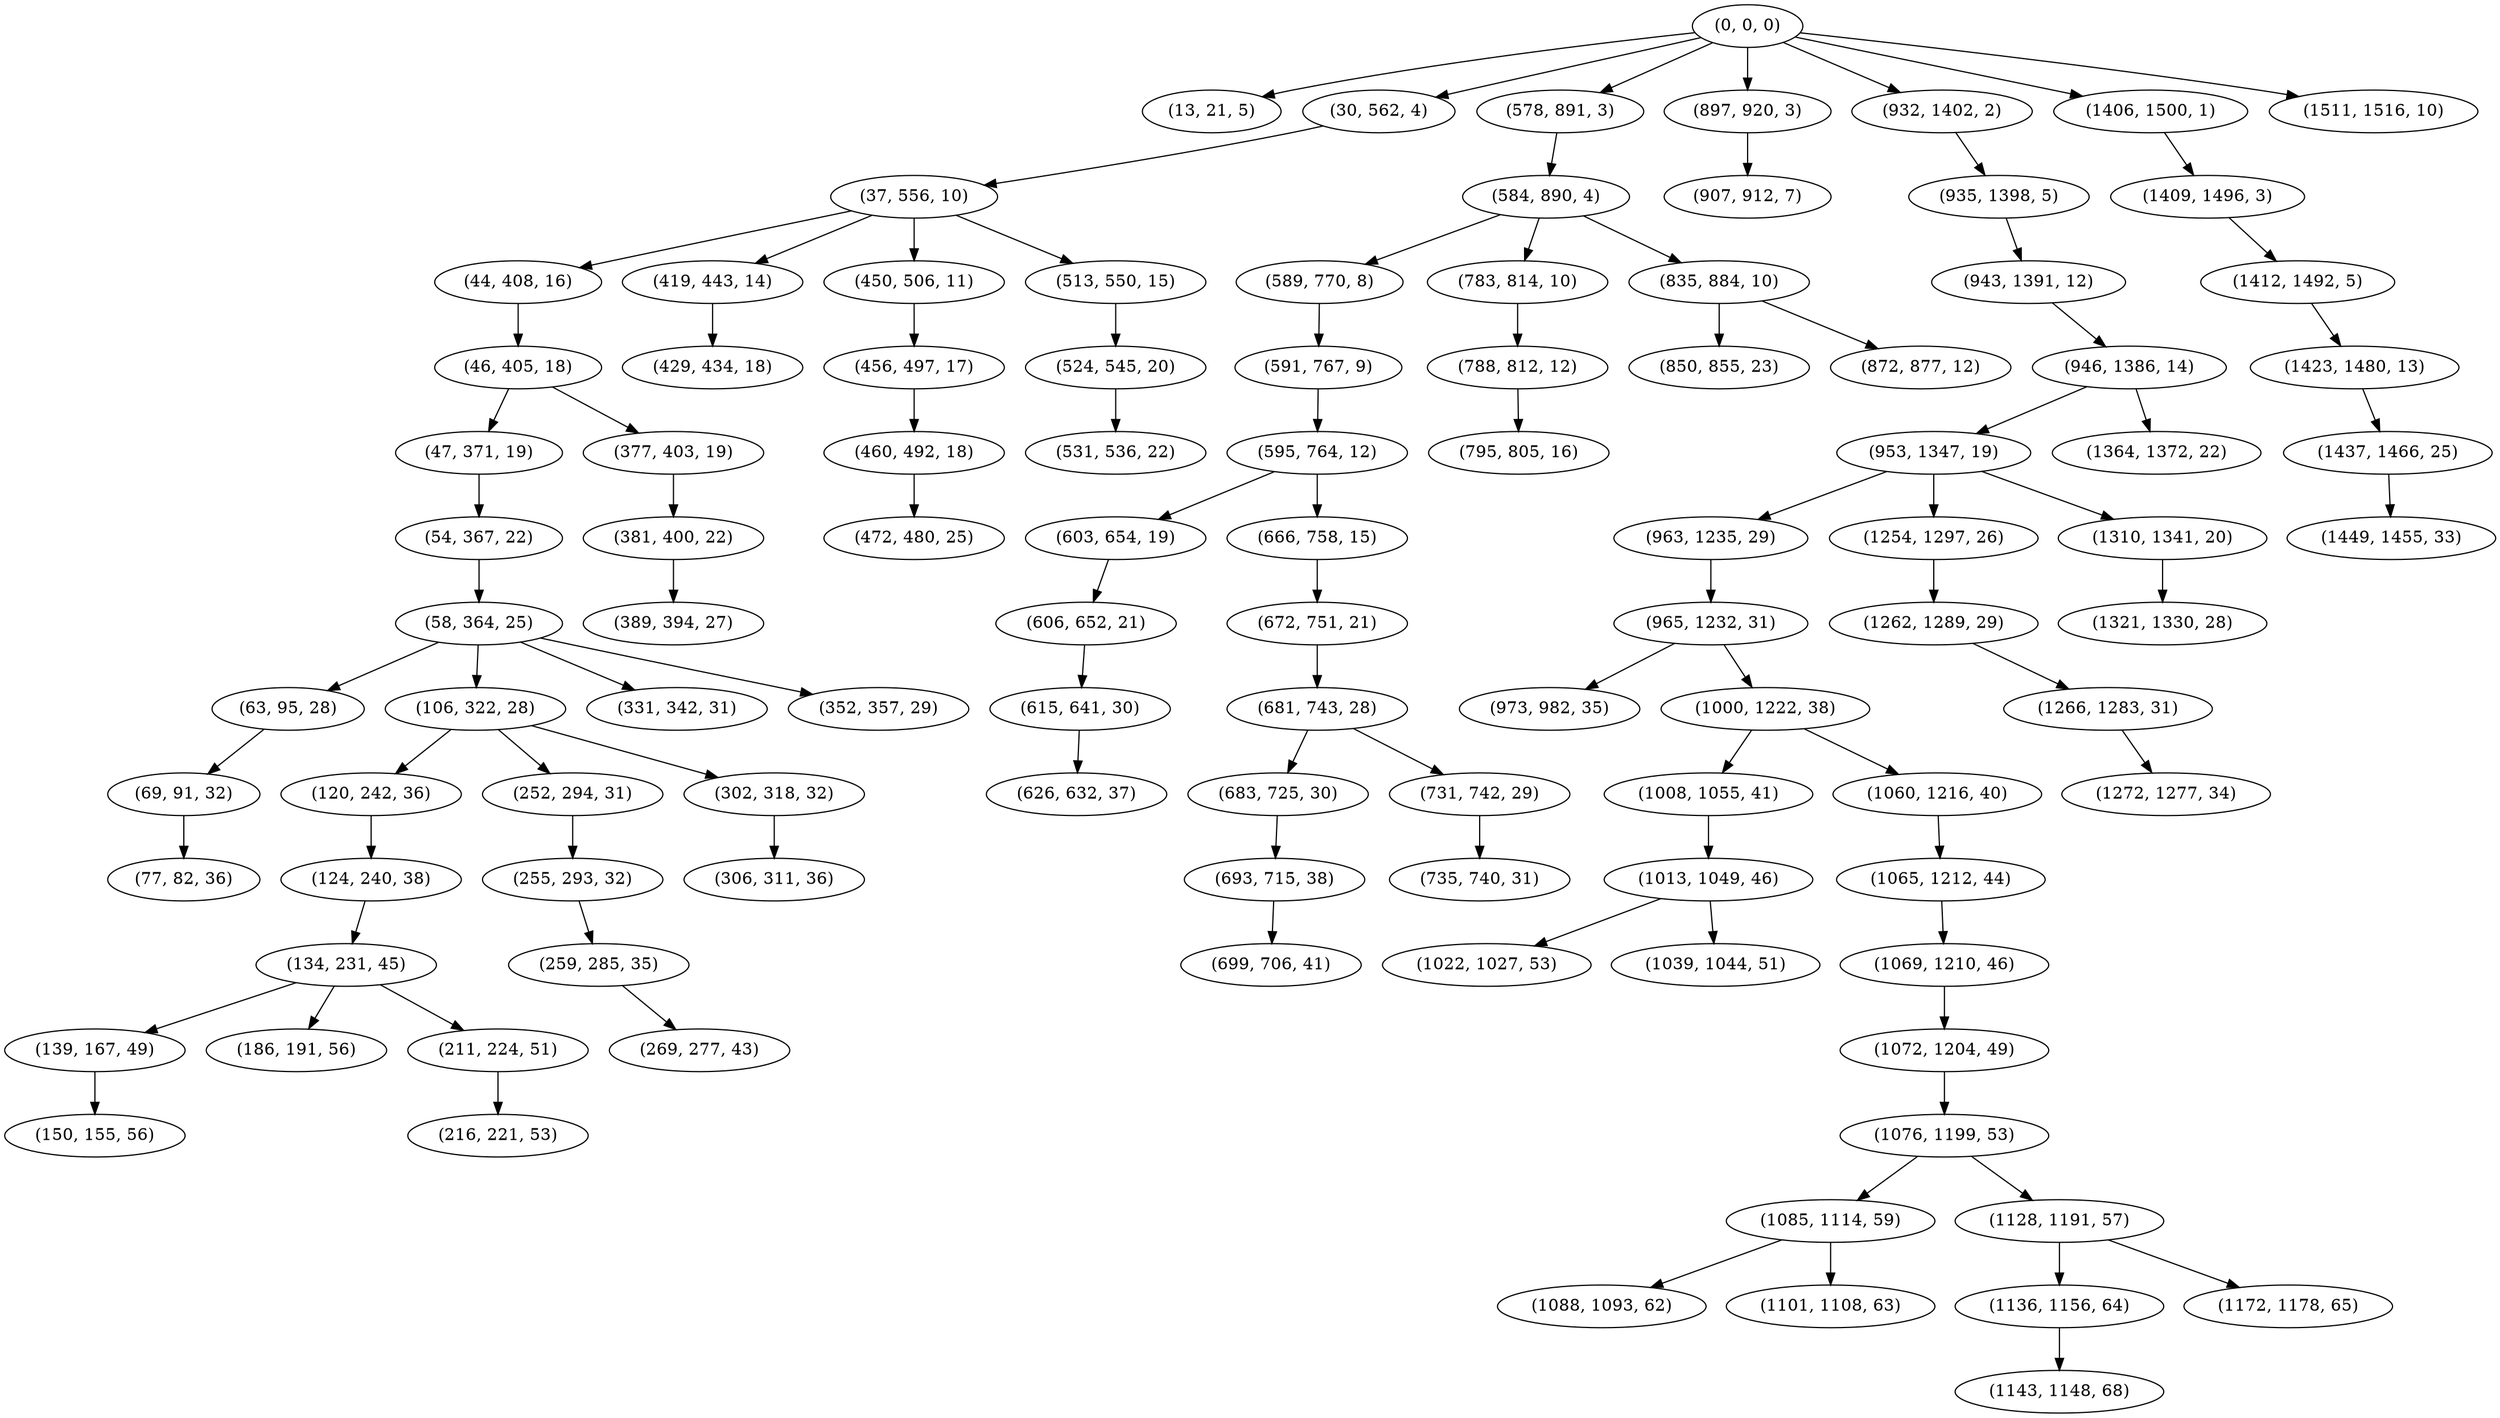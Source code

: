 digraph tree {
    "(0, 0, 0)";
    "(13, 21, 5)";
    "(30, 562, 4)";
    "(37, 556, 10)";
    "(44, 408, 16)";
    "(46, 405, 18)";
    "(47, 371, 19)";
    "(54, 367, 22)";
    "(58, 364, 25)";
    "(63, 95, 28)";
    "(69, 91, 32)";
    "(77, 82, 36)";
    "(106, 322, 28)";
    "(120, 242, 36)";
    "(124, 240, 38)";
    "(134, 231, 45)";
    "(139, 167, 49)";
    "(150, 155, 56)";
    "(186, 191, 56)";
    "(211, 224, 51)";
    "(216, 221, 53)";
    "(252, 294, 31)";
    "(255, 293, 32)";
    "(259, 285, 35)";
    "(269, 277, 43)";
    "(302, 318, 32)";
    "(306, 311, 36)";
    "(331, 342, 31)";
    "(352, 357, 29)";
    "(377, 403, 19)";
    "(381, 400, 22)";
    "(389, 394, 27)";
    "(419, 443, 14)";
    "(429, 434, 18)";
    "(450, 506, 11)";
    "(456, 497, 17)";
    "(460, 492, 18)";
    "(472, 480, 25)";
    "(513, 550, 15)";
    "(524, 545, 20)";
    "(531, 536, 22)";
    "(578, 891, 3)";
    "(584, 890, 4)";
    "(589, 770, 8)";
    "(591, 767, 9)";
    "(595, 764, 12)";
    "(603, 654, 19)";
    "(606, 652, 21)";
    "(615, 641, 30)";
    "(626, 632, 37)";
    "(666, 758, 15)";
    "(672, 751, 21)";
    "(681, 743, 28)";
    "(683, 725, 30)";
    "(693, 715, 38)";
    "(699, 706, 41)";
    "(731, 742, 29)";
    "(735, 740, 31)";
    "(783, 814, 10)";
    "(788, 812, 12)";
    "(795, 805, 16)";
    "(835, 884, 10)";
    "(850, 855, 23)";
    "(872, 877, 12)";
    "(897, 920, 3)";
    "(907, 912, 7)";
    "(932, 1402, 2)";
    "(935, 1398, 5)";
    "(943, 1391, 12)";
    "(946, 1386, 14)";
    "(953, 1347, 19)";
    "(963, 1235, 29)";
    "(965, 1232, 31)";
    "(973, 982, 35)";
    "(1000, 1222, 38)";
    "(1008, 1055, 41)";
    "(1013, 1049, 46)";
    "(1022, 1027, 53)";
    "(1039, 1044, 51)";
    "(1060, 1216, 40)";
    "(1065, 1212, 44)";
    "(1069, 1210, 46)";
    "(1072, 1204, 49)";
    "(1076, 1199, 53)";
    "(1085, 1114, 59)";
    "(1088, 1093, 62)";
    "(1101, 1108, 63)";
    "(1128, 1191, 57)";
    "(1136, 1156, 64)";
    "(1143, 1148, 68)";
    "(1172, 1178, 65)";
    "(1254, 1297, 26)";
    "(1262, 1289, 29)";
    "(1266, 1283, 31)";
    "(1272, 1277, 34)";
    "(1310, 1341, 20)";
    "(1321, 1330, 28)";
    "(1364, 1372, 22)";
    "(1406, 1500, 1)";
    "(1409, 1496, 3)";
    "(1412, 1492, 5)";
    "(1423, 1480, 13)";
    "(1437, 1466, 25)";
    "(1449, 1455, 33)";
    "(1511, 1516, 10)";
    "(0, 0, 0)" -> "(13, 21, 5)";
    "(0, 0, 0)" -> "(30, 562, 4)";
    "(0, 0, 0)" -> "(578, 891, 3)";
    "(0, 0, 0)" -> "(897, 920, 3)";
    "(0, 0, 0)" -> "(932, 1402, 2)";
    "(0, 0, 0)" -> "(1406, 1500, 1)";
    "(0, 0, 0)" -> "(1511, 1516, 10)";
    "(30, 562, 4)" -> "(37, 556, 10)";
    "(37, 556, 10)" -> "(44, 408, 16)";
    "(37, 556, 10)" -> "(419, 443, 14)";
    "(37, 556, 10)" -> "(450, 506, 11)";
    "(37, 556, 10)" -> "(513, 550, 15)";
    "(44, 408, 16)" -> "(46, 405, 18)";
    "(46, 405, 18)" -> "(47, 371, 19)";
    "(46, 405, 18)" -> "(377, 403, 19)";
    "(47, 371, 19)" -> "(54, 367, 22)";
    "(54, 367, 22)" -> "(58, 364, 25)";
    "(58, 364, 25)" -> "(63, 95, 28)";
    "(58, 364, 25)" -> "(106, 322, 28)";
    "(58, 364, 25)" -> "(331, 342, 31)";
    "(58, 364, 25)" -> "(352, 357, 29)";
    "(63, 95, 28)" -> "(69, 91, 32)";
    "(69, 91, 32)" -> "(77, 82, 36)";
    "(106, 322, 28)" -> "(120, 242, 36)";
    "(106, 322, 28)" -> "(252, 294, 31)";
    "(106, 322, 28)" -> "(302, 318, 32)";
    "(120, 242, 36)" -> "(124, 240, 38)";
    "(124, 240, 38)" -> "(134, 231, 45)";
    "(134, 231, 45)" -> "(139, 167, 49)";
    "(134, 231, 45)" -> "(186, 191, 56)";
    "(134, 231, 45)" -> "(211, 224, 51)";
    "(139, 167, 49)" -> "(150, 155, 56)";
    "(211, 224, 51)" -> "(216, 221, 53)";
    "(252, 294, 31)" -> "(255, 293, 32)";
    "(255, 293, 32)" -> "(259, 285, 35)";
    "(259, 285, 35)" -> "(269, 277, 43)";
    "(302, 318, 32)" -> "(306, 311, 36)";
    "(377, 403, 19)" -> "(381, 400, 22)";
    "(381, 400, 22)" -> "(389, 394, 27)";
    "(419, 443, 14)" -> "(429, 434, 18)";
    "(450, 506, 11)" -> "(456, 497, 17)";
    "(456, 497, 17)" -> "(460, 492, 18)";
    "(460, 492, 18)" -> "(472, 480, 25)";
    "(513, 550, 15)" -> "(524, 545, 20)";
    "(524, 545, 20)" -> "(531, 536, 22)";
    "(578, 891, 3)" -> "(584, 890, 4)";
    "(584, 890, 4)" -> "(589, 770, 8)";
    "(584, 890, 4)" -> "(783, 814, 10)";
    "(584, 890, 4)" -> "(835, 884, 10)";
    "(589, 770, 8)" -> "(591, 767, 9)";
    "(591, 767, 9)" -> "(595, 764, 12)";
    "(595, 764, 12)" -> "(603, 654, 19)";
    "(595, 764, 12)" -> "(666, 758, 15)";
    "(603, 654, 19)" -> "(606, 652, 21)";
    "(606, 652, 21)" -> "(615, 641, 30)";
    "(615, 641, 30)" -> "(626, 632, 37)";
    "(666, 758, 15)" -> "(672, 751, 21)";
    "(672, 751, 21)" -> "(681, 743, 28)";
    "(681, 743, 28)" -> "(683, 725, 30)";
    "(681, 743, 28)" -> "(731, 742, 29)";
    "(683, 725, 30)" -> "(693, 715, 38)";
    "(693, 715, 38)" -> "(699, 706, 41)";
    "(731, 742, 29)" -> "(735, 740, 31)";
    "(783, 814, 10)" -> "(788, 812, 12)";
    "(788, 812, 12)" -> "(795, 805, 16)";
    "(835, 884, 10)" -> "(850, 855, 23)";
    "(835, 884, 10)" -> "(872, 877, 12)";
    "(897, 920, 3)" -> "(907, 912, 7)";
    "(932, 1402, 2)" -> "(935, 1398, 5)";
    "(935, 1398, 5)" -> "(943, 1391, 12)";
    "(943, 1391, 12)" -> "(946, 1386, 14)";
    "(946, 1386, 14)" -> "(953, 1347, 19)";
    "(946, 1386, 14)" -> "(1364, 1372, 22)";
    "(953, 1347, 19)" -> "(963, 1235, 29)";
    "(953, 1347, 19)" -> "(1254, 1297, 26)";
    "(953, 1347, 19)" -> "(1310, 1341, 20)";
    "(963, 1235, 29)" -> "(965, 1232, 31)";
    "(965, 1232, 31)" -> "(973, 982, 35)";
    "(965, 1232, 31)" -> "(1000, 1222, 38)";
    "(1000, 1222, 38)" -> "(1008, 1055, 41)";
    "(1000, 1222, 38)" -> "(1060, 1216, 40)";
    "(1008, 1055, 41)" -> "(1013, 1049, 46)";
    "(1013, 1049, 46)" -> "(1022, 1027, 53)";
    "(1013, 1049, 46)" -> "(1039, 1044, 51)";
    "(1060, 1216, 40)" -> "(1065, 1212, 44)";
    "(1065, 1212, 44)" -> "(1069, 1210, 46)";
    "(1069, 1210, 46)" -> "(1072, 1204, 49)";
    "(1072, 1204, 49)" -> "(1076, 1199, 53)";
    "(1076, 1199, 53)" -> "(1085, 1114, 59)";
    "(1076, 1199, 53)" -> "(1128, 1191, 57)";
    "(1085, 1114, 59)" -> "(1088, 1093, 62)";
    "(1085, 1114, 59)" -> "(1101, 1108, 63)";
    "(1128, 1191, 57)" -> "(1136, 1156, 64)";
    "(1128, 1191, 57)" -> "(1172, 1178, 65)";
    "(1136, 1156, 64)" -> "(1143, 1148, 68)";
    "(1254, 1297, 26)" -> "(1262, 1289, 29)";
    "(1262, 1289, 29)" -> "(1266, 1283, 31)";
    "(1266, 1283, 31)" -> "(1272, 1277, 34)";
    "(1310, 1341, 20)" -> "(1321, 1330, 28)";
    "(1406, 1500, 1)" -> "(1409, 1496, 3)";
    "(1409, 1496, 3)" -> "(1412, 1492, 5)";
    "(1412, 1492, 5)" -> "(1423, 1480, 13)";
    "(1423, 1480, 13)" -> "(1437, 1466, 25)";
    "(1437, 1466, 25)" -> "(1449, 1455, 33)";
}
